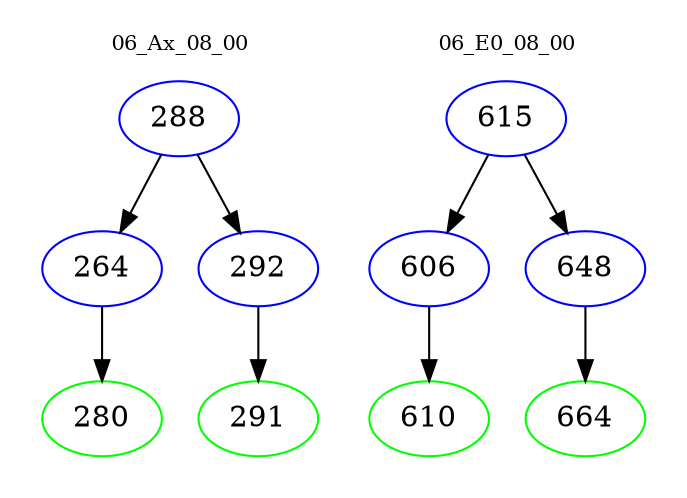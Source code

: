 digraph{
subgraph cluster_0 {
color = white
label = "06_Ax_08_00";
fontsize=10;
T0_288 [label="288", color="blue"]
T0_288 -> T0_264 [color="black"]
T0_264 [label="264", color="blue"]
T0_264 -> T0_280 [color="black"]
T0_280 [label="280", color="green"]
T0_288 -> T0_292 [color="black"]
T0_292 [label="292", color="blue"]
T0_292 -> T0_291 [color="black"]
T0_291 [label="291", color="green"]
}
subgraph cluster_1 {
color = white
label = "06_E0_08_00";
fontsize=10;
T1_615 [label="615", color="blue"]
T1_615 -> T1_606 [color="black"]
T1_606 [label="606", color="blue"]
T1_606 -> T1_610 [color="black"]
T1_610 [label="610", color="green"]
T1_615 -> T1_648 [color="black"]
T1_648 [label="648", color="blue"]
T1_648 -> T1_664 [color="black"]
T1_664 [label="664", color="green"]
}
}
